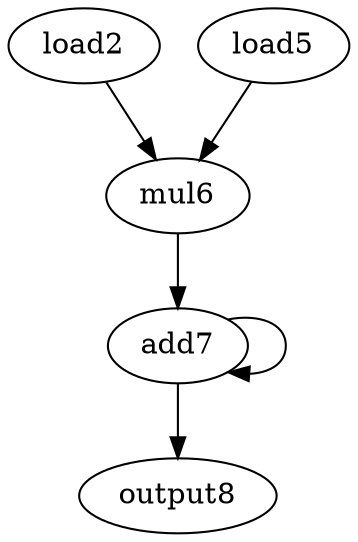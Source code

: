 digraph G {
load2   [opcode=load];
load5   [opcode=load];
mul6    [opcode=mul];
add7    [opcode=add];
output8 [opcode=output];
load2->mul6   [port=0]; 
load5->mul6   [port=1]; 
mul6->add7    [port=0]; 
add7->output8 [port=0];
add7->add7    [port=1];
}
